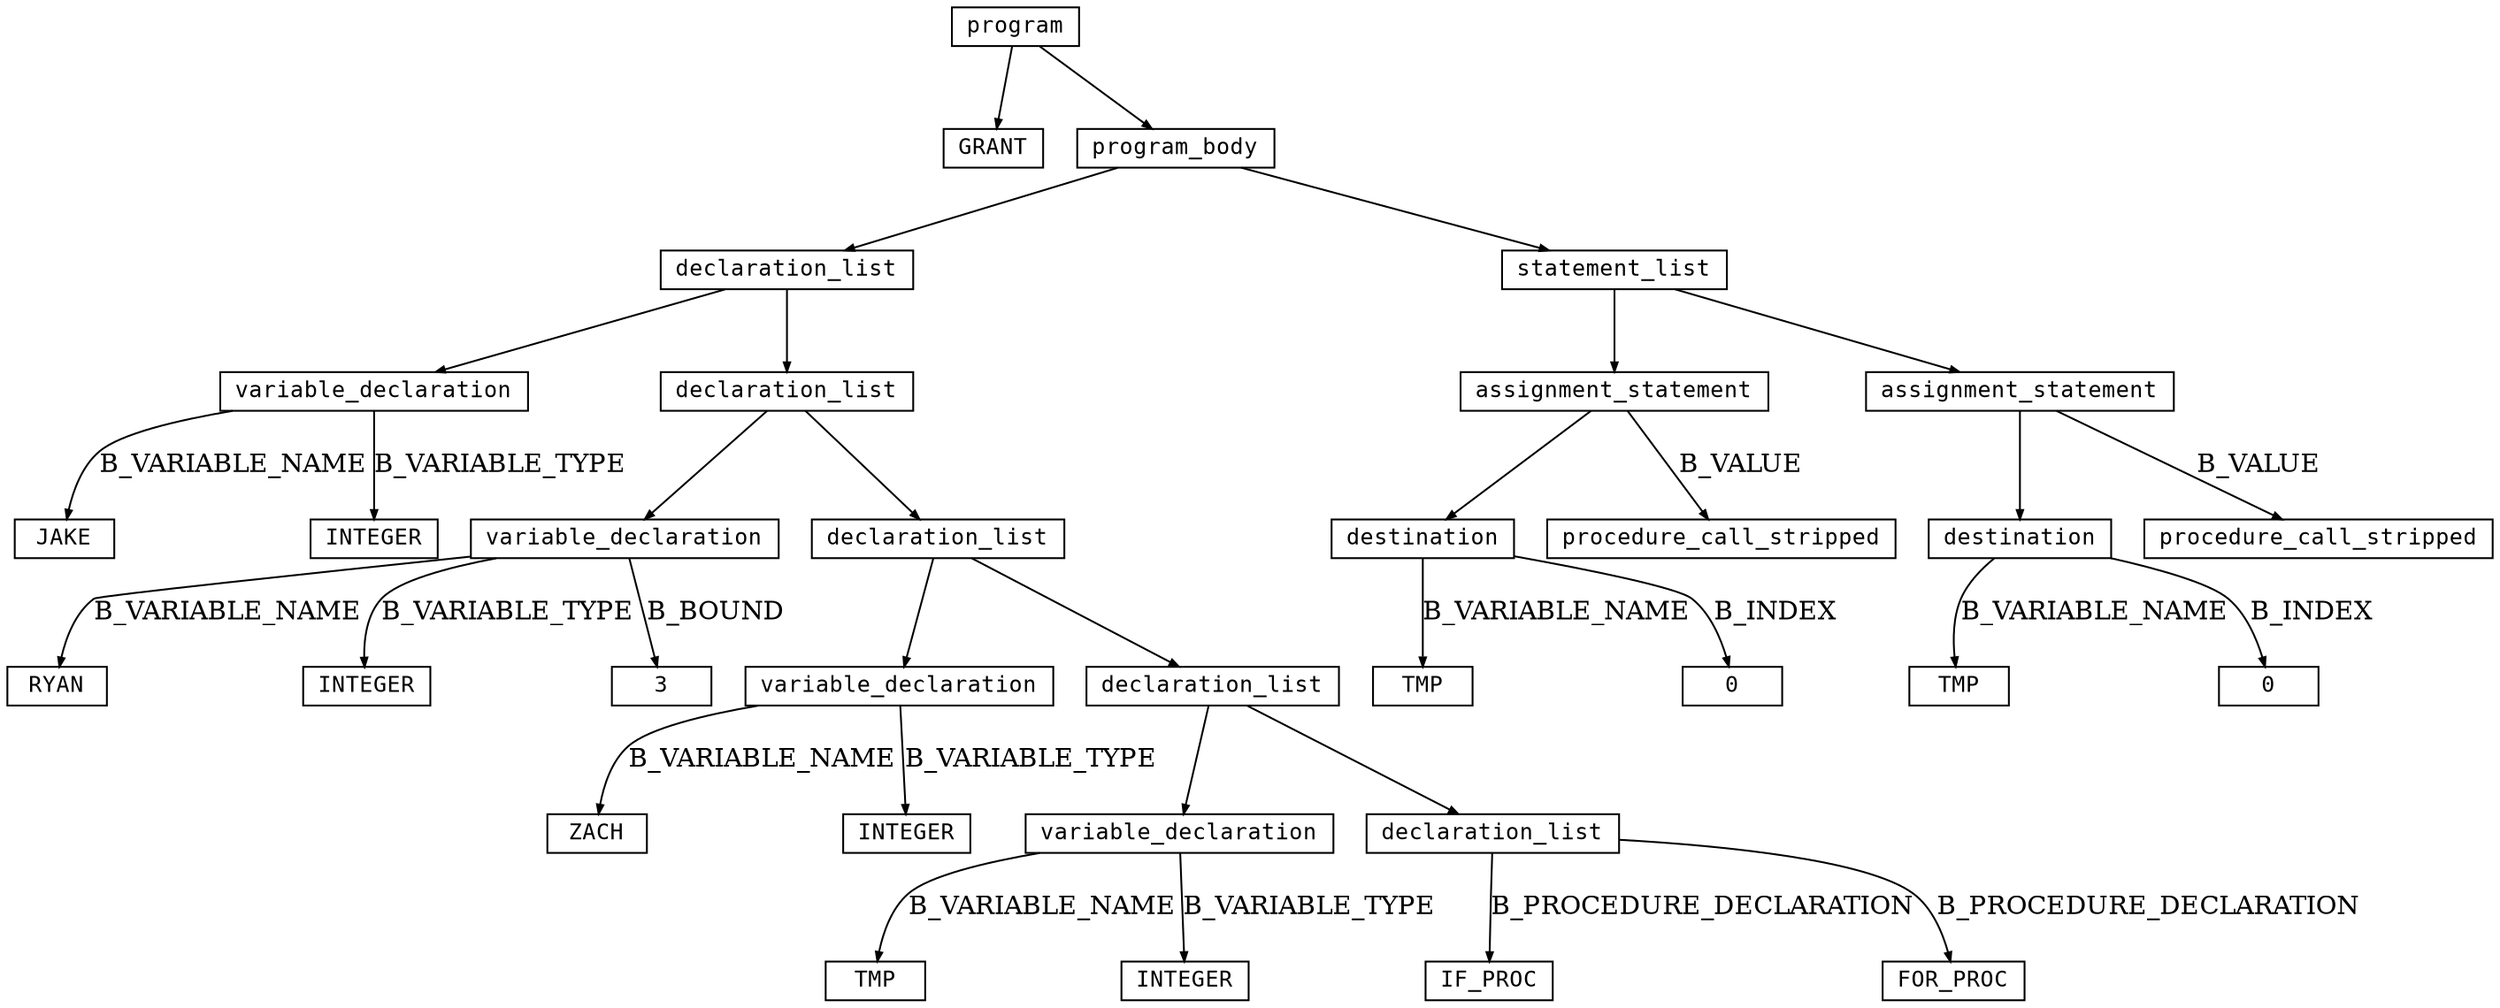 digraph parsetree {
  node [shape=box, fontsize=12, fontname="Courier", height=.1];
  ranksep=.6;
  edge [arrowsize=.5]
  node1 [label="program"]
  node2 [label="GRANT"]
  node1 -> node2 [ label= "" ];
  node3 [label="program_body"]
  node1 -> node3 [ label= "" ];
  node4 [label="declaration_list"]
  node3 -> node4 [ label= "" ];
  node5 [label="statement_list"]
  node3 -> node5 [ label= "" ];
  node6 [label="variable_declaration"]
  node4 -> node6 [ label= "" ];
  node7 [label="declaration_list"]
  node4 -> node7 [ label= "" ];
  node8 [label="assignment_statement"]
  node5 -> node8 [ label= "" ];
  node9 [label="assignment_statement"]
  node5 -> node9 [ label= "" ];
  node10 [label="JAKE"]
  node6 -> node10 [ label= "B_VARIABLE_NAME" ];
  node11 [label="INTEGER"]
  node6 -> node11 [ label= "B_VARIABLE_TYPE" ];
  node12 [label="variable_declaration"]
  node7 -> node12 [ label= "" ];
  node13 [label="declaration_list"]
  node7 -> node13 [ label= "" ];
  node14 [label="destination"]
  node8 -> node14 [ label= "" ];
  node15 [label="procedure_call_stripped"]
  node8 -> node15 [ label= "B_VALUE" ];
  node16 [label="destination"]
  node9 -> node16 [ label= "" ];
  node17 [label="procedure_call_stripped"]
  node9 -> node17 [ label= "B_VALUE" ];
  node18 [label="RYAN"]
  node12 -> node18 [ label= "B_VARIABLE_NAME" ];
  node19 [label="INTEGER"]
  node12 -> node19 [ label= "B_VARIABLE_TYPE" ];
  node20 [label="3"]
  node12 -> node20 [ label= "B_BOUND" ];
  node21 [label="variable_declaration"]
  node13 -> node21 [ label= "" ];
  node22 [label="declaration_list"]
  node13 -> node22 [ label= "" ];
  node23 [label="TMP"]
  node14 -> node23 [ label= "B_VARIABLE_NAME" ];
  node24 [label="0"]
  node14 -> node24 [ label= "B_INDEX" ];
  node25 [label="TMP"]
  node16 -> node25 [ label= "B_VARIABLE_NAME" ];
  node26 [label="0"]
  node16 -> node26 [ label= "B_INDEX" ];
  node27 [label="ZACH"]
  node21 -> node27 [ label= "B_VARIABLE_NAME" ];
  node28 [label="INTEGER"]
  node21 -> node28 [ label= "B_VARIABLE_TYPE" ];
  node29 [label="variable_declaration"]
  node22 -> node29 [ label= "" ];
  node30 [label="declaration_list"]
  node22 -> node30 [ label= "" ];
  node31 [label="TMP"]
  node29 -> node31 [ label= "B_VARIABLE_NAME" ];
  node32 [label="INTEGER"]
  node29 -> node32 [ label= "B_VARIABLE_TYPE" ];
  node33 [label="IF_PROC"]
  node30 -> node33 [ label= "B_PROCEDURE_DECLARATION" ];
  node34 [label="FOR_PROC"]
  node30 -> node34 [ label= "B_PROCEDURE_DECLARATION" ];
}
